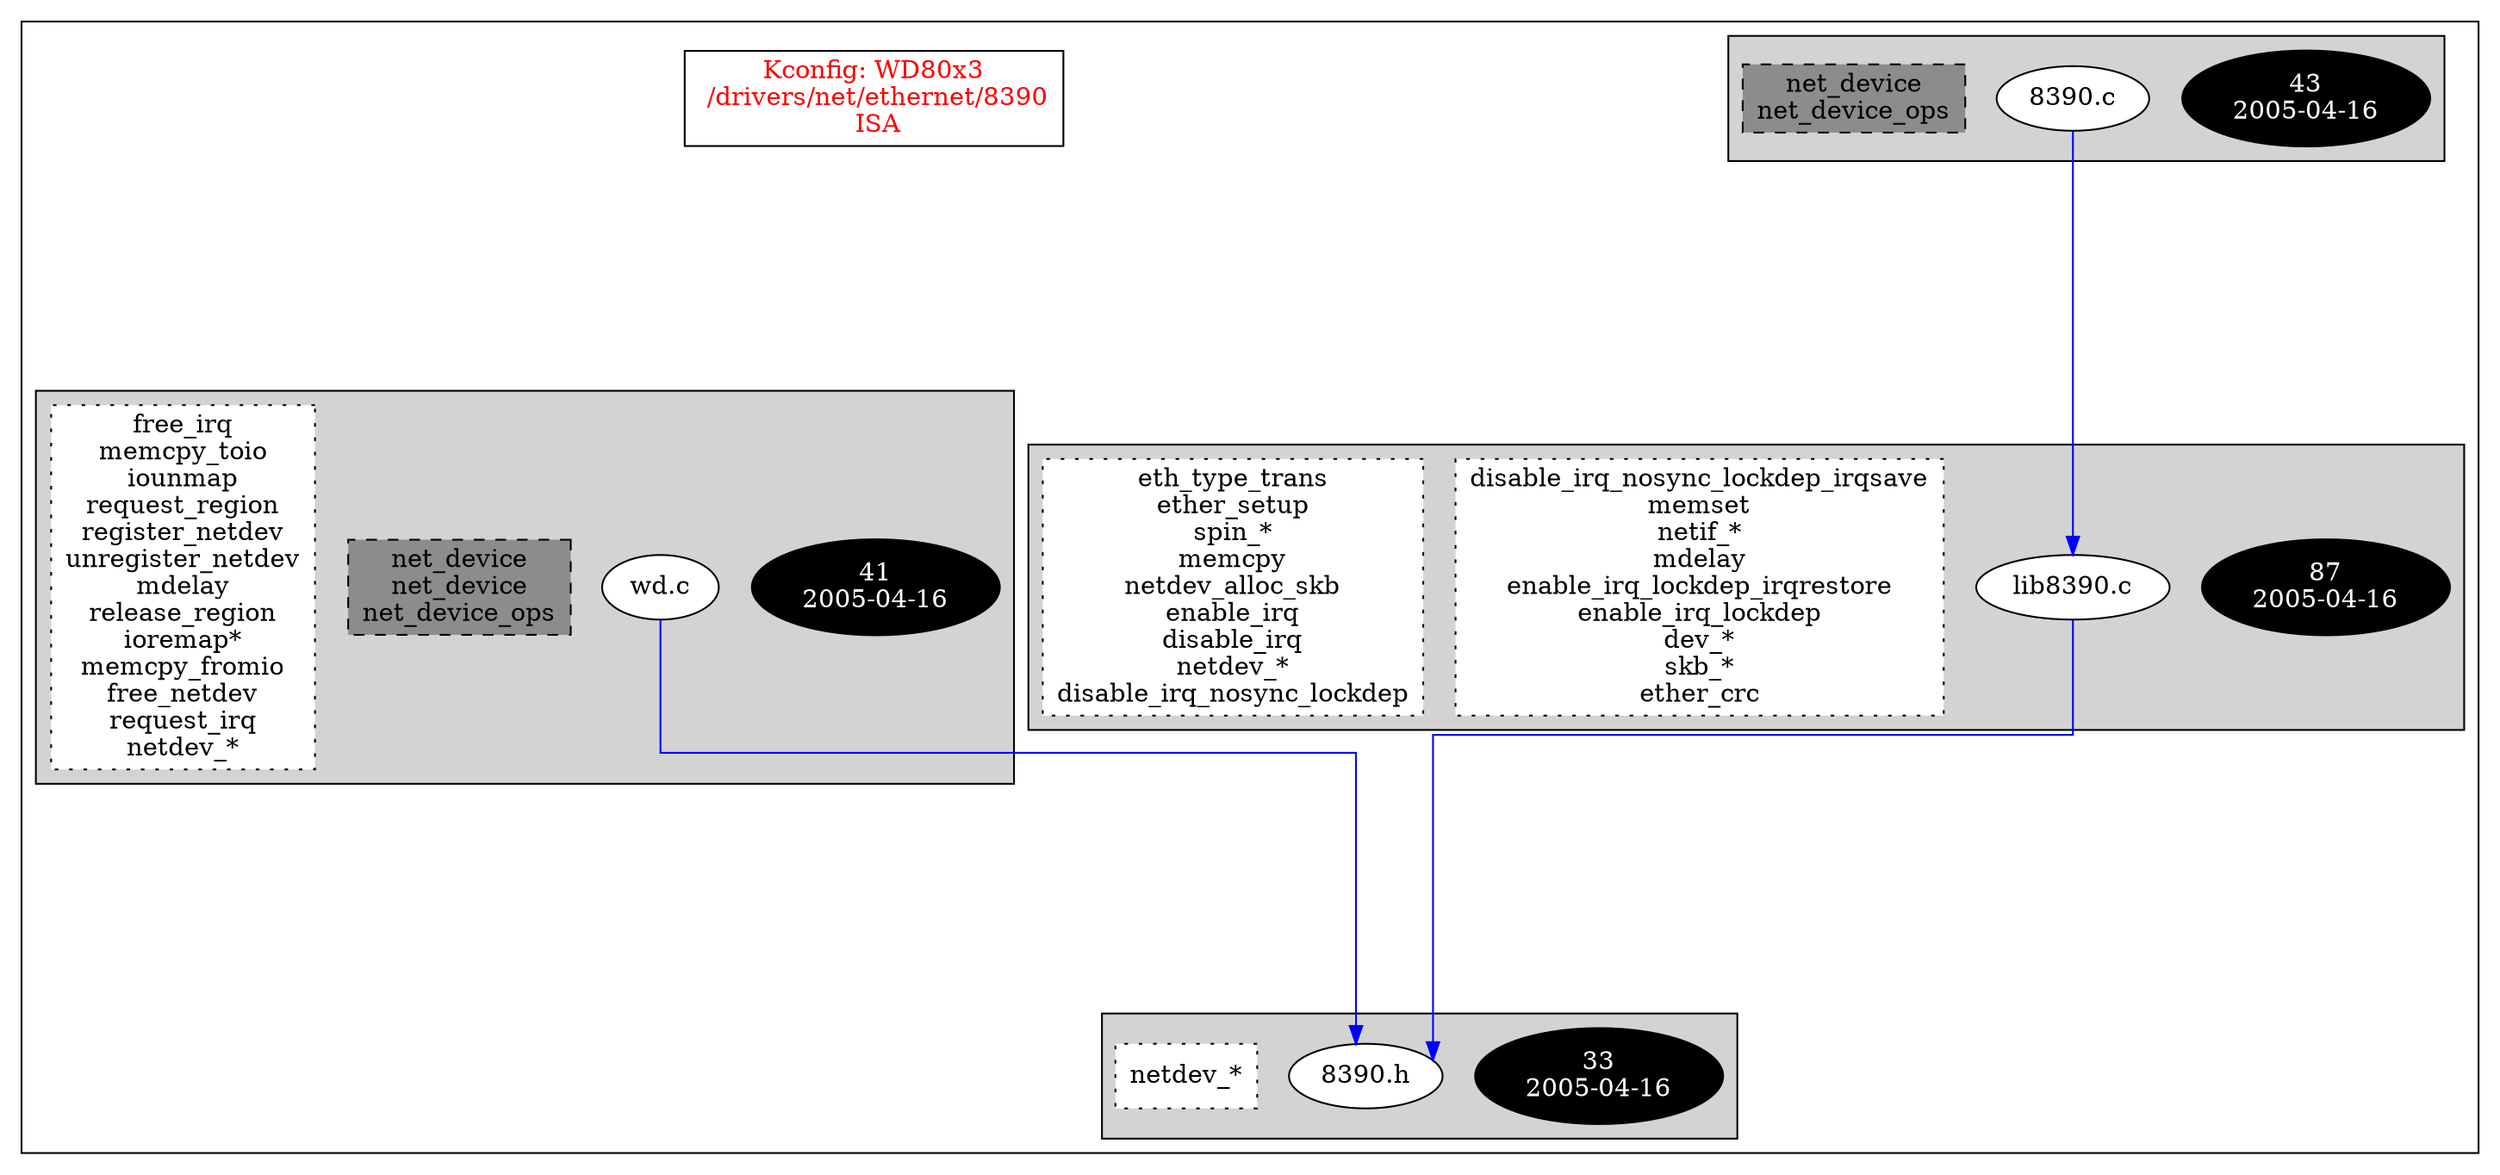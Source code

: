 digraph Driver {
	ranksep=2;
	splines=ortho;
	//Symbol: WD80x3
	subgraph "cluster_WD80x3"{
		subgraph "cluster_8390.h" {
			style=filled
			"commit_8390.h" [style=filled, fillcolor=black, fontcolor=white, label="33\n2005-04-16"];
			"8390.h" [style=filled, fillcolor=white, fontcolor=black, label="8390.h\n"];
			"funccall0-8390.h" [style="filled,dotted" shape=box, fillcolor=white, fontcolor=black, label="netdev_*\n"];
		}
		subgraph "cluster_8390.c" {
			style=filled
			"commit_8390.c" [style=filled, fillcolor=black, fontcolor=white, label="43\n2005-04-16"];
			"8390.c" [style=filled, fillcolor=white, fontcolor=black, label="8390.c\n"];
			"structs-8390.c" [style="filled,dashed" shape=box, fillcolor=grey55, fontcolor=black, label="net_device\nnet_device_ops\n"];
		}
		subgraph "cluster_lib8390.c" {
			style=filled
			"commit_lib8390.c" [style=filled, fillcolor=black, fontcolor=white, label="87\n2005-04-16"];
			"lib8390.c" [style=filled, fillcolor=white, fontcolor=black, label="lib8390.c\n"];
			"funccall2-lib8390.c" [style="filled,dotted" shape=box, fillcolor=white, fontcolor=black, label="disable_irq_nosync_lockdep_irqsave\nmemset\nnetif_*\nmdelay\nenable_irq_lockdep_irqrestore\nenable_irq_lockdep\ndev_*\nskb_*\nether_crc\n"];
			"funccall1-lib8390.c" [style="filled,dotted" shape=box, fillcolor=white, fontcolor=black, label="eth_type_trans\nether_setup\nspin_*\nmemcpy\nnetdev_alloc_skb\nenable_irq\ndisable_irq\nnetdev_*\ndisable_irq_nosync_lockdep\n"];
		}
		subgraph "cluster_wd.c" {
			style=filled
			"commit_wd.c" [style=filled, fillcolor=black, fontcolor=white, label="41\n2005-04-16"];
			"wd.c" [style=filled, fillcolor=white, fontcolor=black, label="wd.c\n"];
			"structs-wd.c" [style="filled,dashed" shape=box, fillcolor=grey55, fontcolor=black, label="net_device\nnet_device\nnet_device_ops\n"];
			"funccall0-wd.c" [style="filled,dotted" shape=box, fillcolor=white, fontcolor=black, label="free_irq\nmemcpy_toio\niounmap\nrequest_region\nregister_netdev\nunregister_netdev\nmdelay\nrelease_region\nioremap*\nmemcpy_fromio\nfree_netdev\nrequest_irq\nnetdev_*\n"];
		}
		"K:WD80x3" [label="Kconfig: WD80x3\n /drivers/net/ethernet/8390\n  ISA ", shape=box, fontcolor=red];
	}
"8390.c" -> "lib8390.c"[color=blue];
"lib8390.c" -> "8390.h"[color=blue];
"wd.c" -> "8390.h"[color=blue];
}
